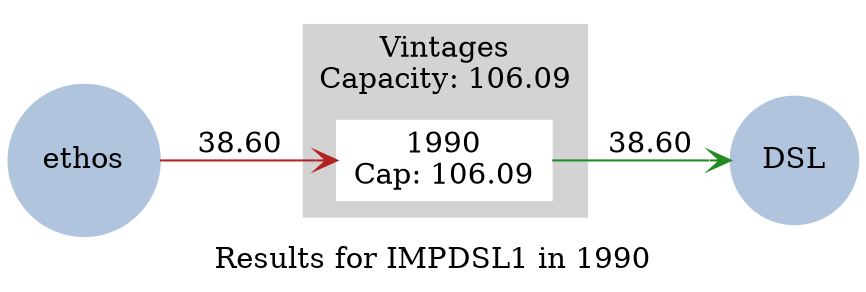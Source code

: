 strict digraph model {
	label = "Results for IMPDSL1 in 1990" ;

	compound    = "True" ;
	concentrate = "True";
	rankdir     = "LR" ;
	splines     = "False" ;

	node [ style="filled" ] ;
	edge [ arrowhead="vee" ] ;

	subgraph cluster_vintages {
		label = "Vintages\nCapacity: 106.09" ;

		href  = "results1990.svg" ;
		style = "filled"
		color = "lightgrey"

		node [ color="white", shape="box" ] ;

		"1990" [ href="results_IMPDSL1_p1990v1990_segments.svg", label="1990\nCap: 106.09" ] ;
	}

	subgraph energy_carriers {
		node [
		  color     = "lightsteelblue",
		  fontcolor = "black",
		  shape     = "circle"
		] ;

		"DSL"   [ href="../commodities/rc_DSL_1990.svg" ] ;
		"ethos" [ href="../commodities/rc_ethos_1990.svg" ] ;
	}

	subgraph inputs {
		edge [ color="firebrick" ] ;

		"ethos" -> "1990" [ label="38.60" ] ;
	}

	subgraph outputs {
		edge [ color="forestgreen" ] ;

		"1990" -> "DSL" [ label="38.60" ] ;
	}
}
